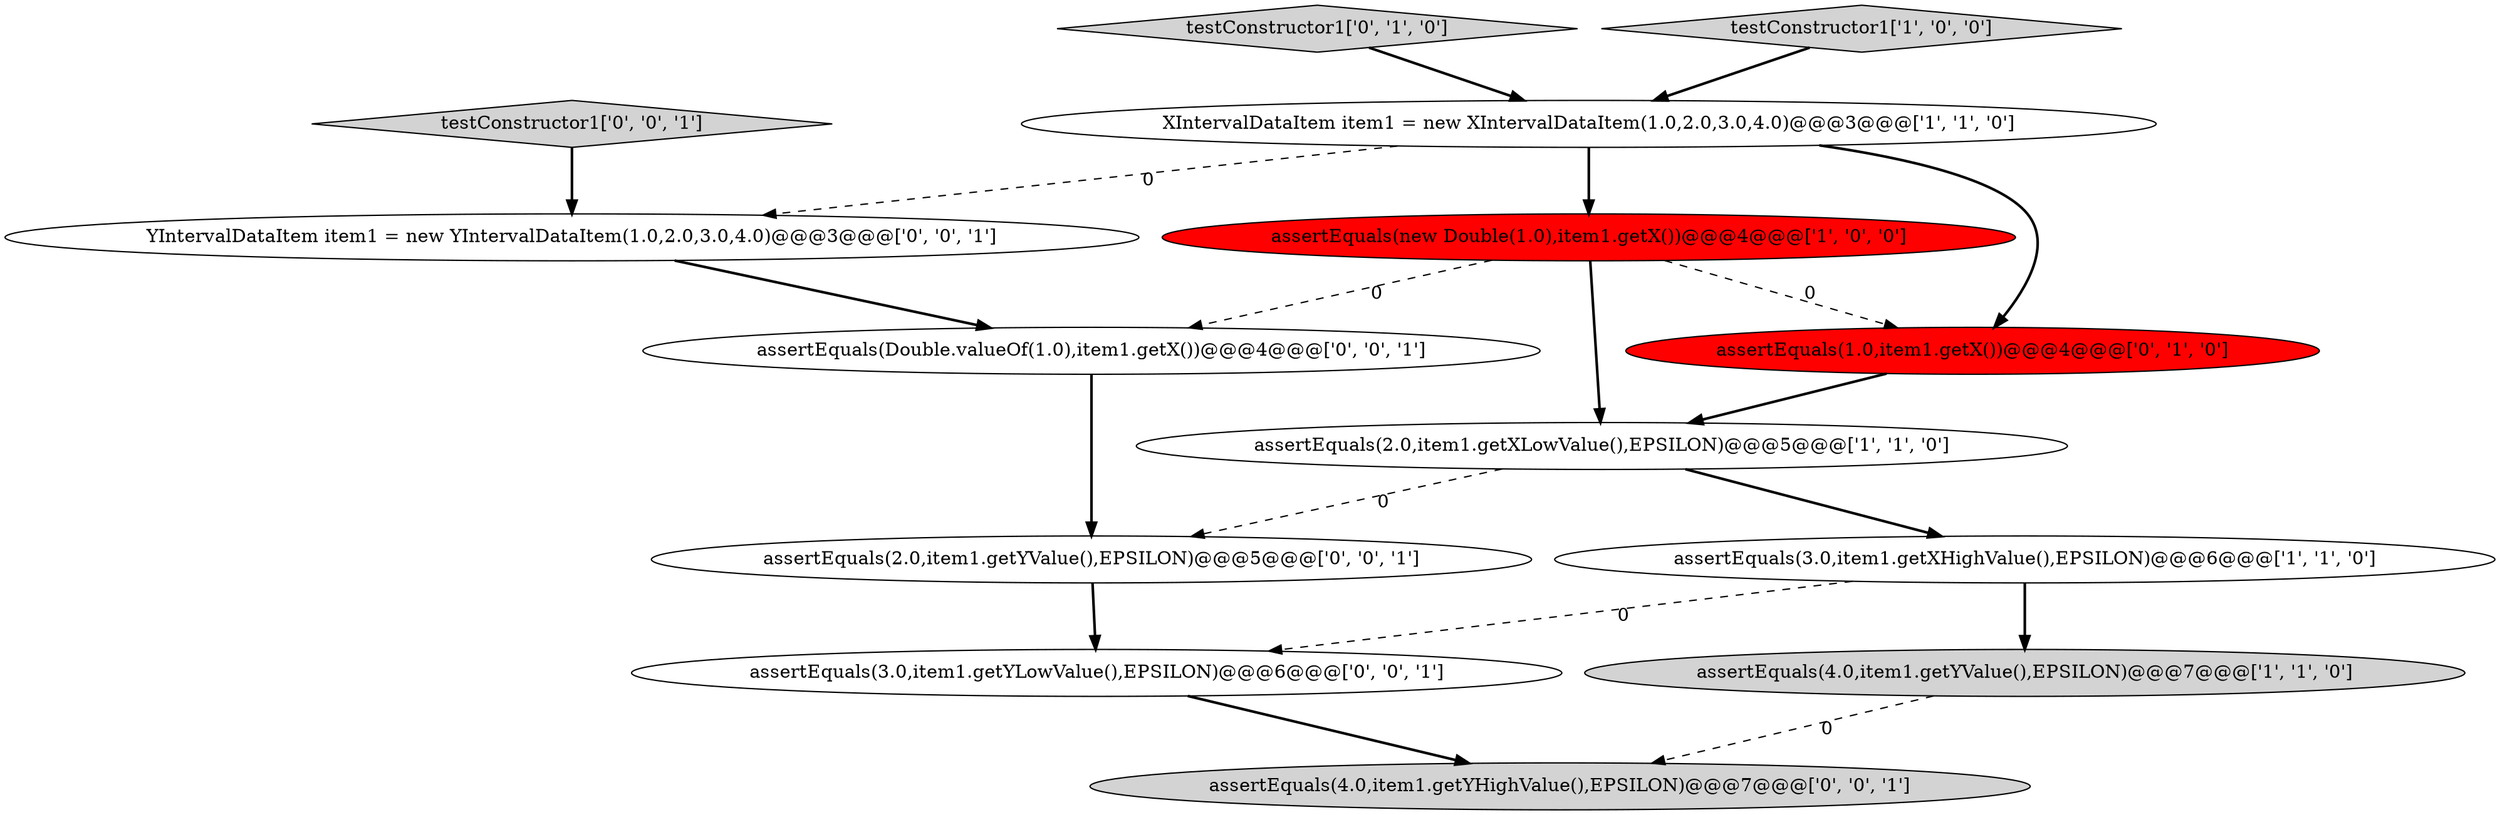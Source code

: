 digraph {
0 [style = filled, label = "assertEquals(new Double(1.0),item1.getX())@@@4@@@['1', '0', '0']", fillcolor = red, shape = ellipse image = "AAA1AAABBB1BBB"];
6 [style = filled, label = "testConstructor1['0', '1', '0']", fillcolor = lightgray, shape = diamond image = "AAA0AAABBB2BBB"];
9 [style = filled, label = "assertEquals(Double.valueOf(1.0),item1.getX())@@@4@@@['0', '0', '1']", fillcolor = white, shape = ellipse image = "AAA0AAABBB3BBB"];
11 [style = filled, label = "YIntervalDataItem item1 = new YIntervalDataItem(1.0,2.0,3.0,4.0)@@@3@@@['0', '0', '1']", fillcolor = white, shape = ellipse image = "AAA0AAABBB3BBB"];
12 [style = filled, label = "assertEquals(2.0,item1.getYValue(),EPSILON)@@@5@@@['0', '0', '1']", fillcolor = white, shape = ellipse image = "AAA0AAABBB3BBB"];
7 [style = filled, label = "assertEquals(1.0,item1.getX())@@@4@@@['0', '1', '0']", fillcolor = red, shape = ellipse image = "AAA1AAABBB2BBB"];
3 [style = filled, label = "assertEquals(3.0,item1.getXHighValue(),EPSILON)@@@6@@@['1', '1', '0']", fillcolor = white, shape = ellipse image = "AAA0AAABBB1BBB"];
1 [style = filled, label = "assertEquals(4.0,item1.getYValue(),EPSILON)@@@7@@@['1', '1', '0']", fillcolor = lightgray, shape = ellipse image = "AAA0AAABBB1BBB"];
13 [style = filled, label = "assertEquals(3.0,item1.getYLowValue(),EPSILON)@@@6@@@['0', '0', '1']", fillcolor = white, shape = ellipse image = "AAA0AAABBB3BBB"];
5 [style = filled, label = "XIntervalDataItem item1 = new XIntervalDataItem(1.0,2.0,3.0,4.0)@@@3@@@['1', '1', '0']", fillcolor = white, shape = ellipse image = "AAA0AAABBB1BBB"];
8 [style = filled, label = "testConstructor1['0', '0', '1']", fillcolor = lightgray, shape = diamond image = "AAA0AAABBB3BBB"];
10 [style = filled, label = "assertEquals(4.0,item1.getYHighValue(),EPSILON)@@@7@@@['0', '0', '1']", fillcolor = lightgray, shape = ellipse image = "AAA0AAABBB3BBB"];
4 [style = filled, label = "testConstructor1['1', '0', '0']", fillcolor = lightgray, shape = diamond image = "AAA0AAABBB1BBB"];
2 [style = filled, label = "assertEquals(2.0,item1.getXLowValue(),EPSILON)@@@5@@@['1', '1', '0']", fillcolor = white, shape = ellipse image = "AAA0AAABBB1BBB"];
13->10 [style = bold, label=""];
5->7 [style = bold, label=""];
12->13 [style = bold, label=""];
6->5 [style = bold, label=""];
2->12 [style = dashed, label="0"];
9->12 [style = bold, label=""];
0->9 [style = dashed, label="0"];
1->10 [style = dashed, label="0"];
3->1 [style = bold, label=""];
5->0 [style = bold, label=""];
11->9 [style = bold, label=""];
8->11 [style = bold, label=""];
0->7 [style = dashed, label="0"];
4->5 [style = bold, label=""];
7->2 [style = bold, label=""];
5->11 [style = dashed, label="0"];
3->13 [style = dashed, label="0"];
2->3 [style = bold, label=""];
0->2 [style = bold, label=""];
}

